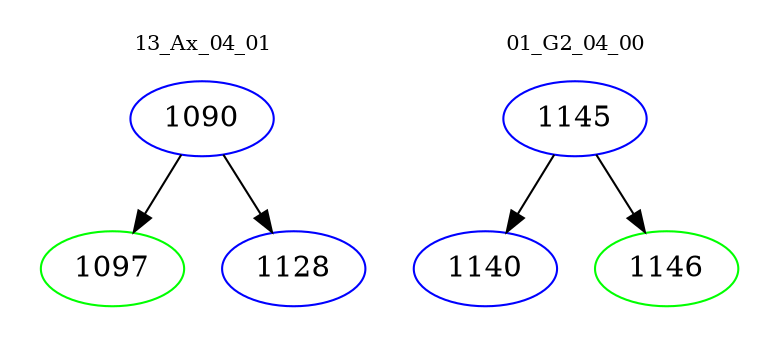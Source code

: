 digraph{
subgraph cluster_0 {
color = white
label = "13_Ax_04_01";
fontsize=10;
T0_1090 [label="1090", color="blue"]
T0_1090 -> T0_1097 [color="black"]
T0_1097 [label="1097", color="green"]
T0_1090 -> T0_1128 [color="black"]
T0_1128 [label="1128", color="blue"]
}
subgraph cluster_1 {
color = white
label = "01_G2_04_00";
fontsize=10;
T1_1145 [label="1145", color="blue"]
T1_1145 -> T1_1140 [color="black"]
T1_1140 [label="1140", color="blue"]
T1_1145 -> T1_1146 [color="black"]
T1_1146 [label="1146", color="green"]
}
}
